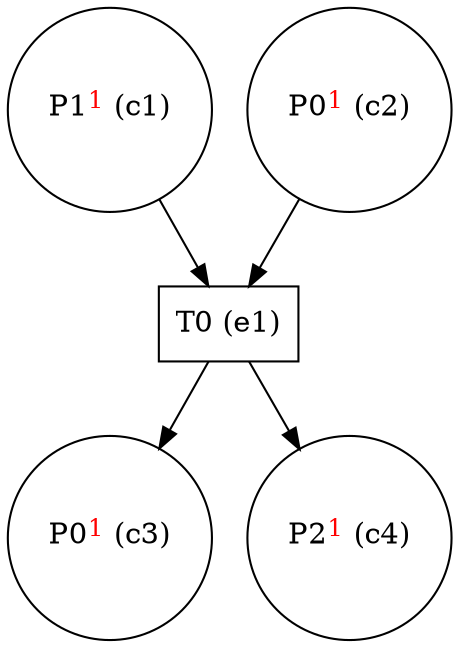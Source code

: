 digraph test {
  c1 -> e1;
  c2 -> e1;
  e1 -> c3;
  e1 -> c4;
  c1 [label= <P1<FONT COLOR="red"><SUP>1</SUP></FONT>&nbsp;(c1)> shape=circle];
  c2 [label= <P0<FONT COLOR="red"><SUP>1</SUP></FONT>&nbsp;(c2)> shape=circle];
  c3 [label= <P0<FONT COLOR="red"><SUP>1</SUP></FONT>&nbsp;(c3)> shape=circle];
  c4 [label= <P2<FONT COLOR="red"><SUP>1</SUP></FONT>&nbsp;(c4)> shape=circle];
  e1 [label="T0 (e1)" shape=box];
}
